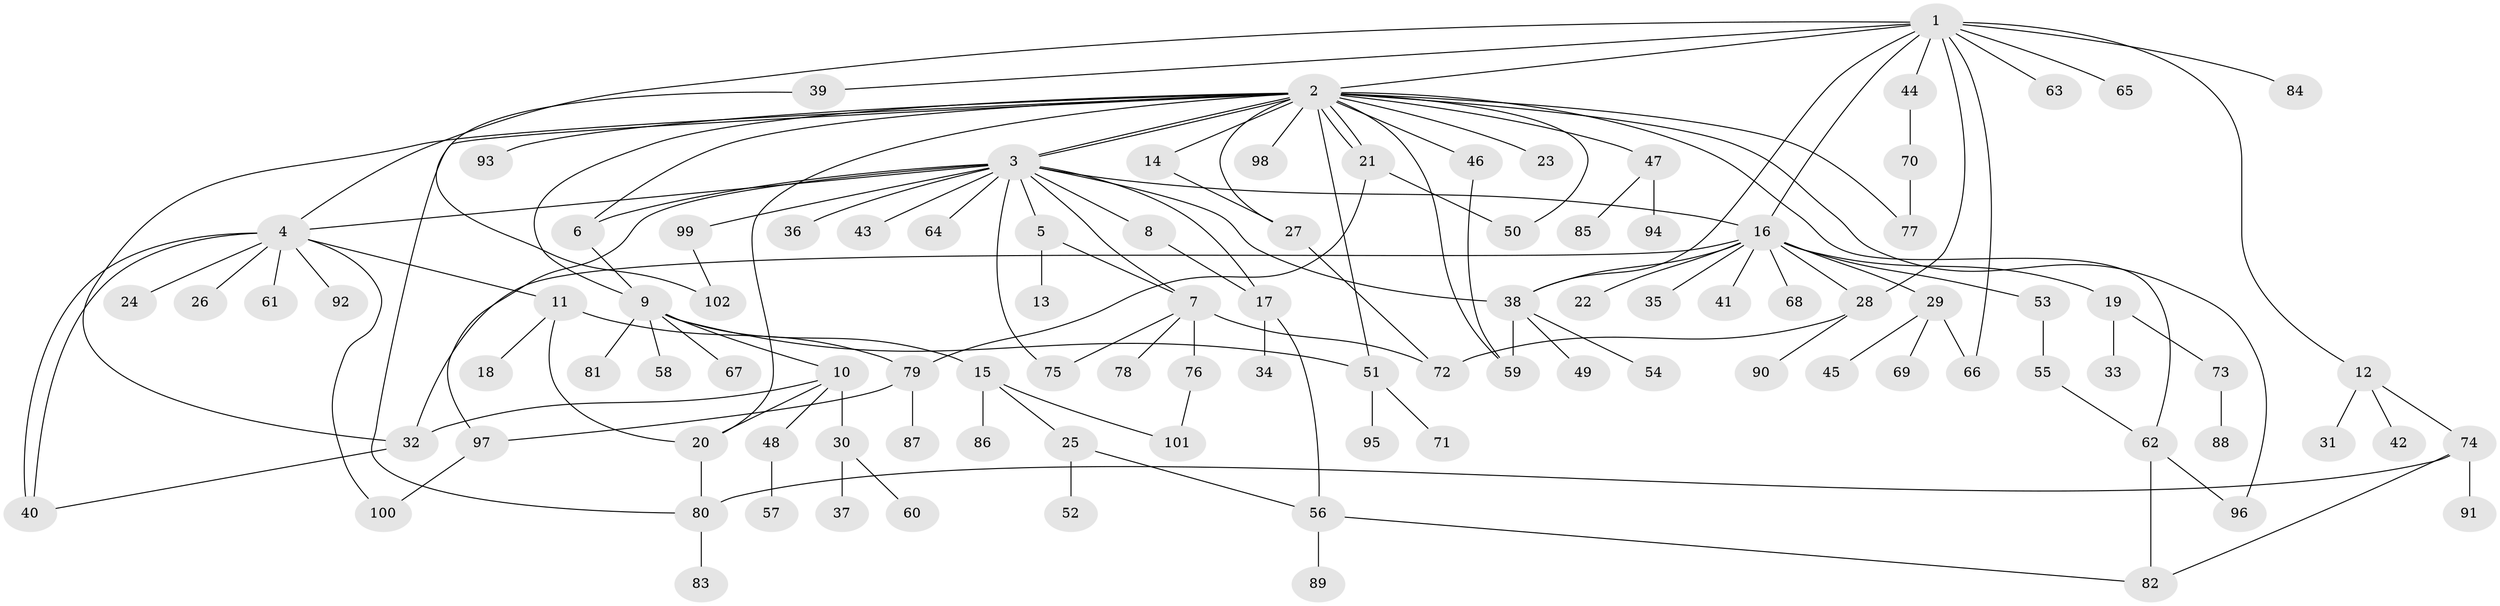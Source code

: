 // coarse degree distribution, {19: 0.013333333333333334, 21: 0.013333333333333334, 14: 0.013333333333333334, 3: 0.2, 7: 0.013333333333333334, 2: 0.17333333333333334, 6: 0.02666666666666667, 5: 0.02666666666666667, 1: 0.44, 4: 0.06666666666666667, 11: 0.013333333333333334}
// Generated by graph-tools (version 1.1) at 2025/23/03/03/25 07:23:52]
// undirected, 102 vertices, 140 edges
graph export_dot {
graph [start="1"]
  node [color=gray90,style=filled];
  1;
  2;
  3;
  4;
  5;
  6;
  7;
  8;
  9;
  10;
  11;
  12;
  13;
  14;
  15;
  16;
  17;
  18;
  19;
  20;
  21;
  22;
  23;
  24;
  25;
  26;
  27;
  28;
  29;
  30;
  31;
  32;
  33;
  34;
  35;
  36;
  37;
  38;
  39;
  40;
  41;
  42;
  43;
  44;
  45;
  46;
  47;
  48;
  49;
  50;
  51;
  52;
  53;
  54;
  55;
  56;
  57;
  58;
  59;
  60;
  61;
  62;
  63;
  64;
  65;
  66;
  67;
  68;
  69;
  70;
  71;
  72;
  73;
  74;
  75;
  76;
  77;
  78;
  79;
  80;
  81;
  82;
  83;
  84;
  85;
  86;
  87;
  88;
  89;
  90;
  91;
  92;
  93;
  94;
  95;
  96;
  97;
  98;
  99;
  100;
  101;
  102;
  1 -- 2;
  1 -- 4;
  1 -- 12;
  1 -- 16;
  1 -- 28;
  1 -- 38;
  1 -- 39;
  1 -- 44;
  1 -- 63;
  1 -- 65;
  1 -- 66;
  1 -- 84;
  2 -- 3;
  2 -- 3;
  2 -- 6;
  2 -- 9;
  2 -- 14;
  2 -- 20;
  2 -- 21;
  2 -- 21;
  2 -- 23;
  2 -- 27;
  2 -- 32;
  2 -- 46;
  2 -- 47;
  2 -- 50;
  2 -- 51;
  2 -- 59;
  2 -- 62;
  2 -- 77;
  2 -- 80;
  2 -- 93;
  2 -- 96;
  2 -- 98;
  3 -- 4;
  3 -- 5;
  3 -- 6;
  3 -- 7;
  3 -- 8;
  3 -- 16;
  3 -- 17;
  3 -- 36;
  3 -- 38;
  3 -- 43;
  3 -- 64;
  3 -- 75;
  3 -- 97;
  3 -- 99;
  4 -- 11;
  4 -- 24;
  4 -- 26;
  4 -- 40;
  4 -- 40;
  4 -- 61;
  4 -- 92;
  4 -- 100;
  5 -- 7;
  5 -- 13;
  6 -- 9;
  7 -- 72;
  7 -- 75;
  7 -- 76;
  7 -- 78;
  8 -- 17;
  9 -- 10;
  9 -- 15;
  9 -- 51;
  9 -- 58;
  9 -- 67;
  9 -- 81;
  10 -- 20;
  10 -- 30;
  10 -- 32;
  10 -- 48;
  11 -- 18;
  11 -- 20;
  11 -- 79;
  12 -- 31;
  12 -- 42;
  12 -- 74;
  14 -- 27;
  15 -- 25;
  15 -- 86;
  15 -- 101;
  16 -- 19;
  16 -- 22;
  16 -- 28;
  16 -- 29;
  16 -- 32;
  16 -- 35;
  16 -- 38;
  16 -- 41;
  16 -- 53;
  16 -- 68;
  17 -- 34;
  17 -- 56;
  19 -- 33;
  19 -- 73;
  20 -- 80;
  21 -- 50;
  21 -- 79;
  25 -- 52;
  25 -- 56;
  27 -- 72;
  28 -- 72;
  28 -- 90;
  29 -- 45;
  29 -- 66;
  29 -- 69;
  30 -- 37;
  30 -- 60;
  32 -- 40;
  38 -- 49;
  38 -- 54;
  38 -- 59;
  39 -- 102;
  44 -- 70;
  46 -- 59;
  47 -- 85;
  47 -- 94;
  48 -- 57;
  51 -- 71;
  51 -- 95;
  53 -- 55;
  55 -- 62;
  56 -- 82;
  56 -- 89;
  62 -- 82;
  62 -- 96;
  70 -- 77;
  73 -- 88;
  74 -- 80;
  74 -- 82;
  74 -- 91;
  76 -- 101;
  79 -- 87;
  79 -- 97;
  80 -- 83;
  97 -- 100;
  99 -- 102;
}

